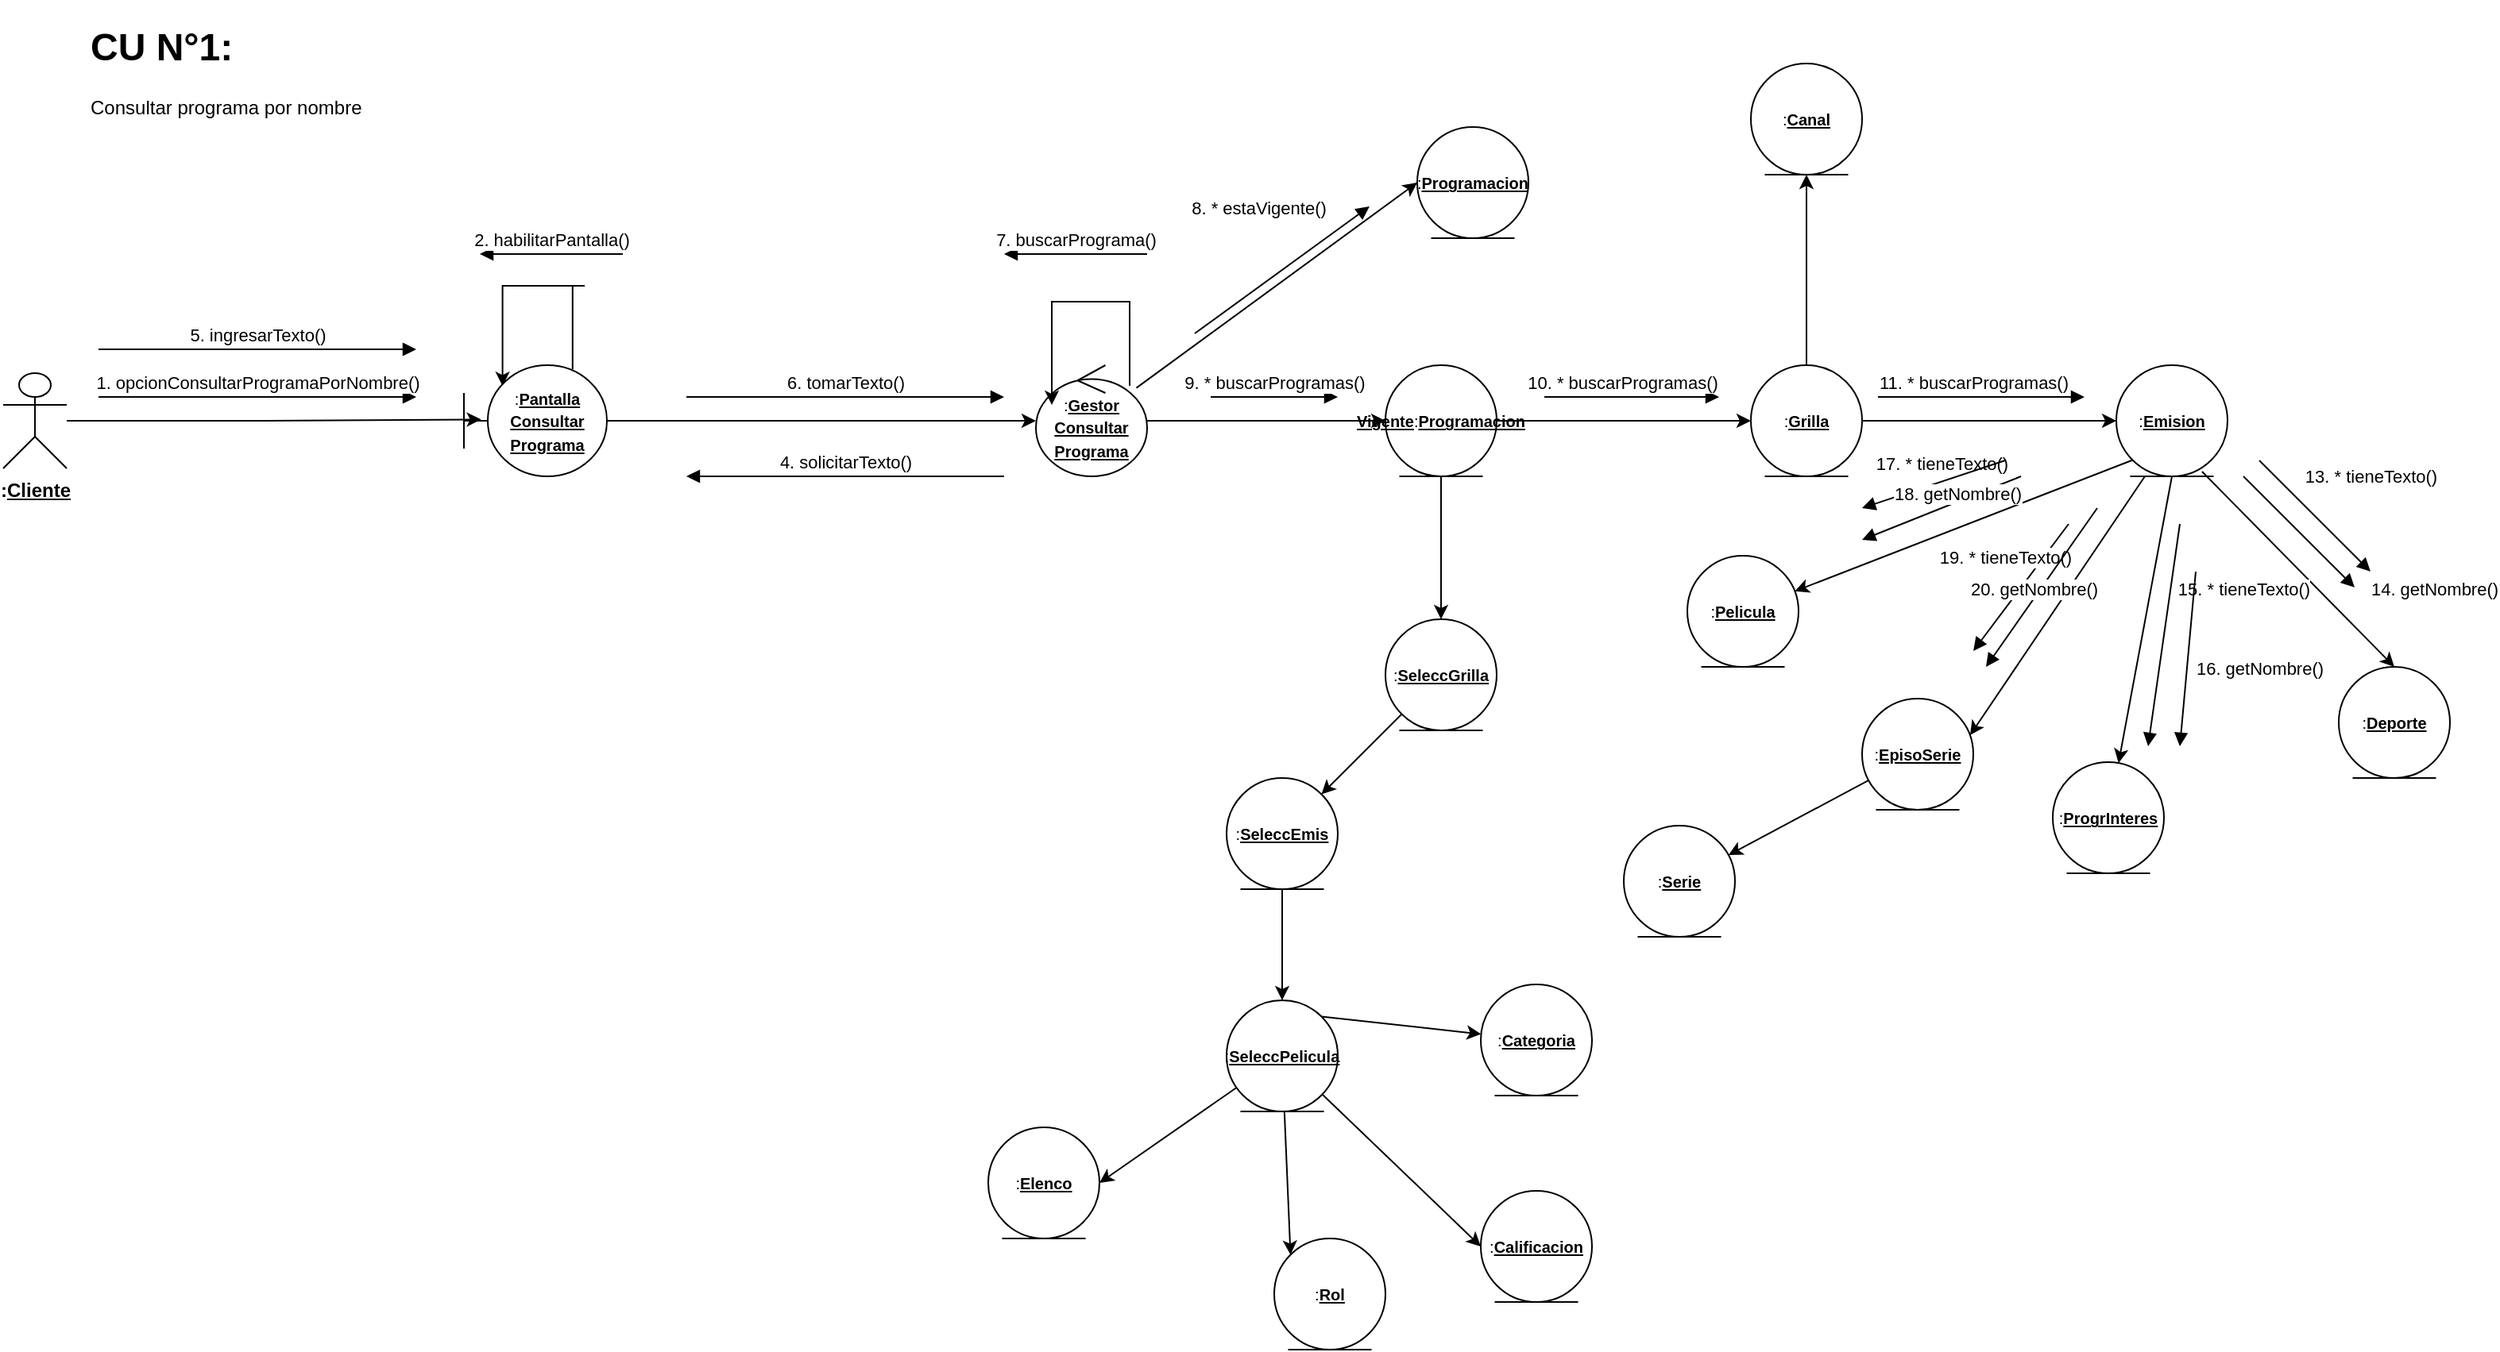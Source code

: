<mxfile version="17.0.0" type="github" pages="2">
  <diagram id="tVbQm86MXpDArx8x3mV3" name="DiagCom">
    <mxGraphModel dx="1422" dy="780" grid="1" gridSize="10" guides="1" tooltips="1" connect="1" arrows="1" fold="1" page="1" pageScale="1" pageWidth="827" pageHeight="1169" math="0" shadow="0">
      <root>
        <mxCell id="0" />
        <mxCell id="1" parent="0" />
        <mxCell id="AisRIFuu1fv7a_WiVVZh-4" style="edgeStyle=orthogonalEdgeStyle;rounded=0;orthogonalLoop=1;jettySize=auto;html=1;entryX=0.12;entryY=0.488;entryDx=0;entryDy=0;entryPerimeter=0;" parent="1" source="AisRIFuu1fv7a_WiVVZh-1" target="AisRIFuu1fv7a_WiVVZh-2" edge="1">
          <mxGeometry relative="1" as="geometry" />
        </mxCell>
        <mxCell id="AisRIFuu1fv7a_WiVVZh-1" value="&lt;b&gt;:&lt;u&gt;Cliente&lt;/u&gt;&lt;/b&gt;" style="shape=umlActor;verticalLabelPosition=bottom;verticalAlign=top;html=1;" parent="1" vertex="1">
          <mxGeometry x="50" y="235" width="40" height="60" as="geometry" />
        </mxCell>
        <mxCell id="AisRIFuu1fv7a_WiVVZh-7" style="edgeStyle=orthogonalEdgeStyle;rounded=0;orthogonalLoop=1;jettySize=auto;html=1;" parent="1" source="AisRIFuu1fv7a_WiVVZh-2" target="AisRIFuu1fv7a_WiVVZh-6" edge="1">
          <mxGeometry relative="1" as="geometry" />
        </mxCell>
        <mxCell id="AisRIFuu1fv7a_WiVVZh-9" style="edgeStyle=orthogonalEdgeStyle;rounded=0;orthogonalLoop=1;jettySize=auto;html=1;entryX=0.27;entryY=0.188;entryDx=0;entryDy=0;entryPerimeter=0;exitX=0.76;exitY=0.038;exitDx=0;exitDy=0;exitPerimeter=0;" parent="1" source="AisRIFuu1fv7a_WiVVZh-2" target="AisRIFuu1fv7a_WiVVZh-2" edge="1">
          <mxGeometry relative="1" as="geometry">
            <mxPoint x="440" y="160" as="targetPoint" />
            <Array as="points">
              <mxPoint x="416" y="180" />
              <mxPoint x="367" y="180" />
            </Array>
          </mxGeometry>
        </mxCell>
        <mxCell id="AisRIFuu1fv7a_WiVVZh-2" value="&lt;font style=&quot;font-size: 10px&quot;&gt;:&lt;u&gt;&lt;b&gt;Pantalla Consultar Programa&lt;/b&gt;&lt;/u&gt;&lt;/font&gt;" style="shape=umlBoundary;whiteSpace=wrap;html=1;" parent="1" vertex="1">
          <mxGeometry x="340" y="230" width="90" height="70" as="geometry" />
        </mxCell>
        <mxCell id="AisRIFuu1fv7a_WiVVZh-3" value="&lt;h1&gt;CU N°1:&lt;br&gt;&lt;/h1&gt;&lt;p&gt;Consultar programa por nombre&lt;/p&gt;" style="text;html=1;strokeColor=none;fillColor=none;spacing=5;spacingTop=-20;whiteSpace=wrap;overflow=hidden;rounded=0;" parent="1" vertex="1">
          <mxGeometry x="100" y="10" width="190" height="80" as="geometry" />
        </mxCell>
        <mxCell id="AisRIFuu1fv7a_WiVVZh-5" value="&lt;div&gt;1. opcionConsultarProgramaPorNombre()&lt;/div&gt;" style="html=1;verticalAlign=bottom;endArrow=block;rounded=0;" parent="1" edge="1">
          <mxGeometry width="80" relative="1" as="geometry">
            <mxPoint x="110" y="250" as="sourcePoint" />
            <mxPoint x="310" y="250" as="targetPoint" />
          </mxGeometry>
        </mxCell>
        <mxCell id="sOXEI3E_A1EtLkcOLNvH-8" style="rounded=0;orthogonalLoop=1;jettySize=auto;html=1;entryX=0;entryY=0.5;entryDx=0;entryDy=0;" parent="1" source="AisRIFuu1fv7a_WiVVZh-6" target="sOXEI3E_A1EtLkcOLNvH-7" edge="1">
          <mxGeometry relative="1" as="geometry" />
        </mxCell>
        <mxCell id="sOXEI3E_A1EtLkcOLNvH-12" style="edgeStyle=none;rounded=0;orthogonalLoop=1;jettySize=auto;html=1;fontSize=10;" parent="1" source="AisRIFuu1fv7a_WiVVZh-6" target="sOXEI3E_A1EtLkcOLNvH-10" edge="1">
          <mxGeometry relative="1" as="geometry" />
        </mxCell>
        <mxCell id="AisRIFuu1fv7a_WiVVZh-6" value="&lt;font style=&quot;font-size: 10px&quot;&gt;:&lt;b&gt;&lt;u&gt;Gestor Consultar Programa&lt;/u&gt;&lt;/b&gt;&lt;/font&gt;" style="ellipse;shape=umlControl;whiteSpace=wrap;html=1;" parent="1" vertex="1">
          <mxGeometry x="700" y="230" width="70" height="70" as="geometry" />
        </mxCell>
        <mxCell id="AisRIFuu1fv7a_WiVVZh-8" value="&lt;div&gt;8. * estaVigente()&lt;/div&gt;" style="html=1;verticalAlign=bottom;endArrow=block;rounded=0;" parent="1" edge="1">
          <mxGeometry x="0.081" y="33" width="80" relative="1" as="geometry">
            <mxPoint x="800" y="210" as="sourcePoint" />
            <mxPoint x="910" y="130" as="targetPoint" />
            <mxPoint as="offset" />
          </mxGeometry>
        </mxCell>
        <mxCell id="AisRIFuu1fv7a_WiVVZh-10" value="2. habilitarPantalla()" style="html=1;verticalAlign=bottom;endArrow=block;rounded=0;" parent="1" edge="1">
          <mxGeometry width="80" relative="1" as="geometry">
            <mxPoint x="440" y="160" as="sourcePoint" />
            <mxPoint x="350" y="160" as="targetPoint" />
          </mxGeometry>
        </mxCell>
        <mxCell id="AisRIFuu1fv7a_WiVVZh-11" value="&lt;div&gt;4. solicitarTexto()&lt;/div&gt;" style="html=1;verticalAlign=bottom;endArrow=block;rounded=0;" parent="1" edge="1">
          <mxGeometry width="80" relative="1" as="geometry">
            <mxPoint x="680" y="300" as="sourcePoint" />
            <mxPoint x="480" y="300" as="targetPoint" />
            <mxPoint as="offset" />
          </mxGeometry>
        </mxCell>
        <mxCell id="AisRIFuu1fv7a_WiVVZh-14" value="&lt;div&gt;5. ingresarTexto()&lt;/div&gt;" style="html=1;verticalAlign=bottom;endArrow=block;rounded=0;" parent="1" edge="1">
          <mxGeometry width="80" relative="1" as="geometry">
            <mxPoint x="110" y="220" as="sourcePoint" />
            <mxPoint x="310" y="220" as="targetPoint" />
            <mxPoint as="offset" />
          </mxGeometry>
        </mxCell>
        <mxCell id="sOXEI3E_A1EtLkcOLNvH-4" style="edgeStyle=orthogonalEdgeStyle;rounded=0;orthogonalLoop=1;jettySize=auto;html=1;entryX=0.27;entryY=0.188;entryDx=0;entryDy=0;entryPerimeter=0;exitX=0.76;exitY=0.038;exitDx=0;exitDy=0;exitPerimeter=0;" parent="1" edge="1">
          <mxGeometry relative="1" as="geometry">
            <mxPoint x="710" y="255.04" as="targetPoint" />
            <mxPoint x="759" y="243.04" as="sourcePoint" />
            <Array as="points">
              <mxPoint x="759" y="190" />
              <mxPoint x="710" y="190" />
            </Array>
          </mxGeometry>
        </mxCell>
        <mxCell id="sOXEI3E_A1EtLkcOLNvH-5" value="7. buscarPrograma()" style="html=1;verticalAlign=bottom;endArrow=block;rounded=0;" parent="1" edge="1">
          <mxGeometry width="80" relative="1" as="geometry">
            <mxPoint x="770" y="160" as="sourcePoint" />
            <mxPoint x="680" y="160" as="targetPoint" />
          </mxGeometry>
        </mxCell>
        <mxCell id="sOXEI3E_A1EtLkcOLNvH-16" style="edgeStyle=none;rounded=0;orthogonalLoop=1;jettySize=auto;html=1;entryX=0;entryY=0.5;entryDx=0;entryDy=0;fontSize=10;exitX=1;exitY=0.5;exitDx=0;exitDy=0;" parent="1" source="sOXEI3E_A1EtLkcOLNvH-10" target="sOXEI3E_A1EtLkcOLNvH-14" edge="1">
          <mxGeometry relative="1" as="geometry">
            <mxPoint x="975" y="260" as="sourcePoint" />
          </mxGeometry>
        </mxCell>
        <mxCell id="sOXEI3E_A1EtLkcOLNvH-7" value="&lt;font style=&quot;font-size: 10px&quot;&gt;:&lt;b&gt;&lt;u&gt;Programacion&lt;/u&gt;&lt;/b&gt;&lt;/font&gt;" style="ellipse;shape=umlEntity;whiteSpace=wrap;html=1;" parent="1" vertex="1">
          <mxGeometry x="940" y="80" width="70" height="70" as="geometry" />
        </mxCell>
        <mxCell id="sOXEI3E_A1EtLkcOLNvH-9" value="&lt;div&gt;6. tomarTexto()&lt;/div&gt;" style="html=1;verticalAlign=bottom;endArrow=block;rounded=0;" parent="1" edge="1">
          <mxGeometry width="80" relative="1" as="geometry">
            <mxPoint x="480" y="250" as="sourcePoint" />
            <mxPoint x="680" y="250" as="targetPoint" />
            <mxPoint as="offset" />
          </mxGeometry>
        </mxCell>
        <mxCell id="GSx4z-SRz5qHfGtt0uug-17" style="edgeStyle=none;rounded=0;orthogonalLoop=1;jettySize=auto;html=1;entryX=0.5;entryY=0;entryDx=0;entryDy=0;fontSize=10;" parent="1" source="sOXEI3E_A1EtLkcOLNvH-10" target="GSx4z-SRz5qHfGtt0uug-16" edge="1">
          <mxGeometry relative="1" as="geometry" />
        </mxCell>
        <mxCell id="sOXEI3E_A1EtLkcOLNvH-10" value="&lt;u&gt;&lt;b&gt;&lt;font style=&quot;font-size: 10px&quot;&gt;Vigente&lt;/font&gt;&lt;/b&gt;&lt;/u&gt;&lt;font style=&quot;font-size: 10px&quot;&gt;:&lt;b&gt;&lt;u&gt;Programacion&lt;/u&gt;&lt;/b&gt;&lt;/font&gt;" style="ellipse;shape=umlEntity;whiteSpace=wrap;html=1;" parent="1" vertex="1">
          <mxGeometry x="920" y="230" width="70" height="70" as="geometry" />
        </mxCell>
        <mxCell id="sOXEI3E_A1EtLkcOLNvH-13" value="&lt;div&gt;9. * buscarProgramas()&lt;/div&gt;" style="html=1;verticalAlign=bottom;endArrow=block;rounded=0;" parent="1" edge="1">
          <mxGeometry width="80" relative="1" as="geometry">
            <mxPoint x="810" y="250" as="sourcePoint" />
            <mxPoint x="890" y="250" as="targetPoint" />
            <mxPoint as="offset" />
          </mxGeometry>
        </mxCell>
        <mxCell id="sOXEI3E_A1EtLkcOLNvH-18" style="edgeStyle=none;rounded=0;orthogonalLoop=1;jettySize=auto;html=1;entryX=0.5;entryY=1;entryDx=0;entryDy=0;fontSize=10;" parent="1" source="sOXEI3E_A1EtLkcOLNvH-14" target="sOXEI3E_A1EtLkcOLNvH-17" edge="1">
          <mxGeometry relative="1" as="geometry" />
        </mxCell>
        <mxCell id="sOXEI3E_A1EtLkcOLNvH-21" style="edgeStyle=none;rounded=0;orthogonalLoop=1;jettySize=auto;html=1;entryX=0;entryY=0.5;entryDx=0;entryDy=0;fontSize=10;" parent="1" source="sOXEI3E_A1EtLkcOLNvH-14" target="sOXEI3E_A1EtLkcOLNvH-20" edge="1">
          <mxGeometry relative="1" as="geometry" />
        </mxCell>
        <mxCell id="sOXEI3E_A1EtLkcOLNvH-14" value="&lt;font style=&quot;font-size: 10px&quot;&gt;:&lt;u&gt;&lt;b&gt;Grilla&lt;/b&gt;&lt;/u&gt;&lt;/font&gt;" style="ellipse;shape=umlEntity;whiteSpace=wrap;html=1;" parent="1" vertex="1">
          <mxGeometry x="1150" y="230" width="70" height="70" as="geometry" />
        </mxCell>
        <mxCell id="sOXEI3E_A1EtLkcOLNvH-15" value="&lt;div&gt;10. * buscarProgramas()&lt;/div&gt;" style="html=1;verticalAlign=bottom;endArrow=block;rounded=0;" parent="1" edge="1">
          <mxGeometry x="-0.111" width="80" relative="1" as="geometry">
            <mxPoint x="1020" y="250" as="sourcePoint" />
            <mxPoint x="1130" y="250" as="targetPoint" />
            <mxPoint as="offset" />
          </mxGeometry>
        </mxCell>
        <mxCell id="sOXEI3E_A1EtLkcOLNvH-17" value="&lt;font style=&quot;font-size: 10px&quot;&gt;:&lt;u&gt;&lt;b&gt;Canal&lt;/b&gt;&lt;/u&gt;&lt;/font&gt;" style="ellipse;shape=umlEntity;whiteSpace=wrap;html=1;" parent="1" vertex="1">
          <mxGeometry x="1150" y="40" width="70" height="70" as="geometry" />
        </mxCell>
        <mxCell id="sOXEI3E_A1EtLkcOLNvH-19" value="&lt;div&gt;11. * buscarProgramas()&lt;/div&gt;" style="html=1;verticalAlign=bottom;endArrow=block;rounded=0;" parent="1" edge="1">
          <mxGeometry x="-0.077" width="80" relative="1" as="geometry">
            <mxPoint x="1230" y="250" as="sourcePoint" />
            <mxPoint x="1360" y="250" as="targetPoint" />
            <mxPoint as="offset" />
          </mxGeometry>
        </mxCell>
        <mxCell id="sOXEI3E_A1EtLkcOLNvH-20" value="&lt;font style=&quot;font-size: 10px&quot;&gt;:&lt;u&gt;&lt;b&gt;Emision&lt;/b&gt;&lt;/u&gt;&lt;/font&gt;" style="ellipse;shape=umlEntity;whiteSpace=wrap;html=1;" parent="1" vertex="1">
          <mxGeometry x="1380" y="230" width="70" height="70" as="geometry" />
        </mxCell>
        <mxCell id="GSx4z-SRz5qHfGtt0uug-9" style="edgeStyle=none;rounded=0;orthogonalLoop=1;jettySize=auto;html=1;entryX=0.5;entryY=0;entryDx=0;entryDy=0;fontSize=10;exitX=0.771;exitY=0.957;exitDx=0;exitDy=0;exitPerimeter=0;" parent="1" source="sOXEI3E_A1EtLkcOLNvH-20" target="GSx4z-SRz5qHfGtt0uug-3" edge="1">
          <mxGeometry relative="1" as="geometry">
            <mxPoint x="1415" y="450" as="sourcePoint" />
          </mxGeometry>
        </mxCell>
        <mxCell id="GSx4z-SRz5qHfGtt0uug-10" style="edgeStyle=none;rounded=0;orthogonalLoop=1;jettySize=auto;html=1;fontSize=10;exitX=0.5;exitY=1;exitDx=0;exitDy=0;" parent="1" source="sOXEI3E_A1EtLkcOLNvH-20" target="GSx4z-SRz5qHfGtt0uug-4" edge="1">
          <mxGeometry relative="1" as="geometry">
            <mxPoint x="1388.491" y="437.853" as="sourcePoint" />
          </mxGeometry>
        </mxCell>
        <mxCell id="GSx4z-SRz5qHfGtt0uug-11" style="edgeStyle=none;rounded=0;orthogonalLoop=1;jettySize=auto;html=1;entryX=0.971;entryY=0.329;entryDx=0;entryDy=0;entryPerimeter=0;fontSize=10;exitX=0.257;exitY=1;exitDx=0;exitDy=0;exitPerimeter=0;" parent="1" source="sOXEI3E_A1EtLkcOLNvH-20" target="GSx4z-SRz5qHfGtt0uug-5" edge="1">
          <mxGeometry relative="1" as="geometry">
            <mxPoint x="1380.927" y="423.001" as="sourcePoint" />
          </mxGeometry>
        </mxCell>
        <mxCell id="GSx4z-SRz5qHfGtt0uug-14" style="edgeStyle=none;rounded=0;orthogonalLoop=1;jettySize=auto;html=1;fontSize=10;exitX=0;exitY=1;exitDx=0;exitDy=0;" parent="1" source="sOXEI3E_A1EtLkcOLNvH-20" target="GSx4z-SRz5qHfGtt0uug-13" edge="1">
          <mxGeometry relative="1" as="geometry">
            <mxPoint x="1380.544" y="408.854" as="sourcePoint" />
          </mxGeometry>
        </mxCell>
        <mxCell id="GSx4z-SRz5qHfGtt0uug-3" value="&lt;font style=&quot;font-size: 10px&quot;&gt;:&lt;u&gt;&lt;b&gt;&lt;font style=&quot;font-size: 10px&quot;&gt;Deporte&lt;/font&gt;&lt;/b&gt;&lt;/u&gt;&lt;/font&gt;" style="ellipse;shape=umlEntity;whiteSpace=wrap;html=1;" parent="1" vertex="1">
          <mxGeometry x="1520" y="420" width="70" height="70" as="geometry" />
        </mxCell>
        <mxCell id="GSx4z-SRz5qHfGtt0uug-4" value="&lt;font style=&quot;font-size: 10px&quot;&gt;:&lt;u&gt;&lt;b&gt;ProgrInteres&lt;/b&gt;&lt;/u&gt;&lt;/font&gt;" style="ellipse;shape=umlEntity;whiteSpace=wrap;html=1;" parent="1" vertex="1">
          <mxGeometry x="1340" y="480" width="70" height="70" as="geometry" />
        </mxCell>
        <mxCell id="GSx4z-SRz5qHfGtt0uug-12" style="edgeStyle=none;rounded=0;orthogonalLoop=1;jettySize=auto;html=1;fontSize=10;" parent="1" source="GSx4z-SRz5qHfGtt0uug-5" target="GSx4z-SRz5qHfGtt0uug-7" edge="1">
          <mxGeometry relative="1" as="geometry" />
        </mxCell>
        <mxCell id="GSx4z-SRz5qHfGtt0uug-5" value="&lt;font style=&quot;font-size: 10px&quot;&gt;:&lt;u&gt;&lt;b&gt;EpisoSerie&lt;/b&gt;&lt;/u&gt;&lt;/font&gt;" style="ellipse;shape=umlEntity;whiteSpace=wrap;html=1;" parent="1" vertex="1">
          <mxGeometry x="1220" y="440" width="70" height="70" as="geometry" />
        </mxCell>
        <mxCell id="GSx4z-SRz5qHfGtt0uug-7" value="&lt;font style=&quot;font-size: 10px&quot;&gt;:&lt;u&gt;&lt;b&gt;Serie&lt;/b&gt;&lt;/u&gt;&lt;/font&gt;" style="ellipse;shape=umlEntity;whiteSpace=wrap;html=1;" parent="1" vertex="1">
          <mxGeometry x="1070" y="520" width="70" height="70" as="geometry" />
        </mxCell>
        <mxCell id="GSx4z-SRz5qHfGtt0uug-13" value="&lt;font style=&quot;font-size: 10px&quot;&gt;:&lt;u&gt;&lt;b&gt;Pelicula&lt;/b&gt;&lt;/u&gt;&lt;/font&gt;" style="ellipse;shape=umlEntity;whiteSpace=wrap;html=1;" parent="1" vertex="1">
          <mxGeometry x="1110" y="350" width="70" height="70" as="geometry" />
        </mxCell>
        <mxCell id="GSx4z-SRz5qHfGtt0uug-19" style="edgeStyle=none;rounded=0;orthogonalLoop=1;jettySize=auto;html=1;fontSize=10;" parent="1" source="GSx4z-SRz5qHfGtt0uug-16" target="GSx4z-SRz5qHfGtt0uug-18" edge="1">
          <mxGeometry relative="1" as="geometry" />
        </mxCell>
        <mxCell id="GSx4z-SRz5qHfGtt0uug-16" value="&lt;font style=&quot;font-size: 10px&quot;&gt;:&lt;u&gt;&lt;b&gt;SeleccGrilla&lt;/b&gt;&lt;/u&gt;&lt;/font&gt;" style="ellipse;shape=umlEntity;whiteSpace=wrap;html=1;" parent="1" vertex="1">
          <mxGeometry x="920" y="390" width="70" height="70" as="geometry" />
        </mxCell>
        <mxCell id="GSx4z-SRz5qHfGtt0uug-25" style="edgeStyle=none;rounded=0;orthogonalLoop=1;jettySize=auto;html=1;fontSize=10;" parent="1" source="GSx4z-SRz5qHfGtt0uug-18" target="GSx4z-SRz5qHfGtt0uug-20" edge="1">
          <mxGeometry relative="1" as="geometry" />
        </mxCell>
        <mxCell id="GSx4z-SRz5qHfGtt0uug-28" style="edgeStyle=none;rounded=0;orthogonalLoop=1;jettySize=auto;html=1;fontSize=10;exitX=1;exitY=0;exitDx=0;exitDy=0;" parent="1" source="GSx4z-SRz5qHfGtt0uug-20" target="GSx4z-SRz5qHfGtt0uug-21" edge="1">
          <mxGeometry relative="1" as="geometry" />
        </mxCell>
        <mxCell id="GSx4z-SRz5qHfGtt0uug-18" value="&lt;div&gt;&lt;font style=&quot;font-size: 10px&quot;&gt;:&lt;u&gt;&lt;b&gt;SeleccEmis&lt;/b&gt;&lt;/u&gt;&lt;/font&gt;&lt;/div&gt;" style="ellipse;shape=umlEntity;whiteSpace=wrap;html=1;" parent="1" vertex="1">
          <mxGeometry x="820" y="490" width="70" height="70" as="geometry" />
        </mxCell>
        <mxCell id="GSx4z-SRz5qHfGtt0uug-26" style="edgeStyle=none;rounded=0;orthogonalLoop=1;jettySize=auto;html=1;entryX=1;entryY=0.5;entryDx=0;entryDy=0;fontSize=10;" parent="1" source="GSx4z-SRz5qHfGtt0uug-20" target="GSx4z-SRz5qHfGtt0uug-24" edge="1">
          <mxGeometry relative="1" as="geometry" />
        </mxCell>
        <mxCell id="GSx4z-SRz5qHfGtt0uug-27" style="edgeStyle=none;rounded=0;orthogonalLoop=1;jettySize=auto;html=1;entryX=0;entryY=0;entryDx=0;entryDy=0;fontSize=10;" parent="1" source="GSx4z-SRz5qHfGtt0uug-20" target="GSx4z-SRz5qHfGtt0uug-23" edge="1">
          <mxGeometry relative="1" as="geometry" />
        </mxCell>
        <mxCell id="GSx4z-SRz5qHfGtt0uug-29" style="edgeStyle=none;rounded=0;orthogonalLoop=1;jettySize=auto;html=1;entryX=0;entryY=0.5;entryDx=0;entryDy=0;fontSize=10;" parent="1" source="GSx4z-SRz5qHfGtt0uug-20" target="GSx4z-SRz5qHfGtt0uug-22" edge="1">
          <mxGeometry relative="1" as="geometry" />
        </mxCell>
        <mxCell id="GSx4z-SRz5qHfGtt0uug-20" value="&lt;font style=&quot;font-size: 10px&quot;&gt;:&lt;u&gt;&lt;b&gt;SeleccPelicula&lt;/b&gt;&lt;/u&gt;&lt;/font&gt;" style="ellipse;shape=umlEntity;whiteSpace=wrap;html=1;" parent="1" vertex="1">
          <mxGeometry x="820" y="630" width="70" height="70" as="geometry" />
        </mxCell>
        <mxCell id="GSx4z-SRz5qHfGtt0uug-21" value="&lt;font style=&quot;font-size: 10px&quot;&gt;:&lt;u&gt;&lt;b&gt;Categoria&lt;/b&gt;&lt;/u&gt;&lt;/font&gt;" style="ellipse;shape=umlEntity;whiteSpace=wrap;html=1;" parent="1" vertex="1">
          <mxGeometry x="980" y="620" width="70" height="70" as="geometry" />
        </mxCell>
        <mxCell id="GSx4z-SRz5qHfGtt0uug-22" value="&lt;font style=&quot;font-size: 10px&quot;&gt;:&lt;u&gt;&lt;b&gt;Calificacion&lt;/b&gt;&lt;/u&gt;&lt;/font&gt;" style="ellipse;shape=umlEntity;whiteSpace=wrap;html=1;" parent="1" vertex="1">
          <mxGeometry x="980" y="750" width="70" height="70" as="geometry" />
        </mxCell>
        <mxCell id="GSx4z-SRz5qHfGtt0uug-23" value="&lt;font style=&quot;font-size: 10px&quot;&gt;:&lt;u&gt;&lt;b&gt;Rol&lt;/b&gt;&lt;/u&gt;&lt;/font&gt;" style="ellipse;shape=umlEntity;whiteSpace=wrap;html=1;" parent="1" vertex="1">
          <mxGeometry x="850" y="780" width="70" height="70" as="geometry" />
        </mxCell>
        <mxCell id="GSx4z-SRz5qHfGtt0uug-24" value="&lt;font style=&quot;font-size: 10px&quot;&gt;:&lt;u&gt;&lt;b&gt;Elenco&lt;/b&gt;&lt;/u&gt;&lt;/font&gt;" style="ellipse;shape=umlEntity;whiteSpace=wrap;html=1;" parent="1" vertex="1">
          <mxGeometry x="670" y="710" width="70" height="70" as="geometry" />
        </mxCell>
        <mxCell id="BFlHvw_AC2o8eilIW3dE-1" value="&lt;div&gt;13. * tieneTexto()&lt;/div&gt;" style="html=1;verticalAlign=bottom;endArrow=block;rounded=0;" edge="1" parent="1">
          <mxGeometry x="0.286" y="35" width="80" relative="1" as="geometry">
            <mxPoint x="1470" y="290" as="sourcePoint" />
            <mxPoint x="1540" y="360" as="targetPoint" />
            <mxPoint y="-1" as="offset" />
          </mxGeometry>
        </mxCell>
        <mxCell id="BFlHvw_AC2o8eilIW3dE-2" value="&lt;div&gt;14. getNombre()&lt;/div&gt;" style="html=1;verticalAlign=bottom;endArrow=block;rounded=0;" edge="1" parent="1">
          <mxGeometry x="1" y="51" width="80" relative="1" as="geometry">
            <mxPoint x="1460" y="300" as="sourcePoint" />
            <mxPoint x="1530" y="370" as="targetPoint" />
            <mxPoint x="14" y="46" as="offset" />
          </mxGeometry>
        </mxCell>
        <mxCell id="BFlHvw_AC2o8eilIW3dE-3" value="&lt;div&gt;15. * tieneTexto()&lt;/div&gt;" style="html=1;verticalAlign=bottom;endArrow=block;rounded=0;" edge="1" parent="1">
          <mxGeometry x="-0.38" y="47" width="80" relative="1" as="geometry">
            <mxPoint x="1420" y="330" as="sourcePoint" />
            <mxPoint x="1400" y="470" as="targetPoint" />
            <mxPoint as="offset" />
          </mxGeometry>
        </mxCell>
        <mxCell id="BFlHvw_AC2o8eilIW3dE-4" value="&lt;div&gt;16. getNombre()&lt;/div&gt;" style="html=1;verticalAlign=bottom;endArrow=block;rounded=0;" edge="1" parent="1">
          <mxGeometry x="0.197" y="46" width="80" relative="1" as="geometry">
            <mxPoint x="1430" y="360" as="sourcePoint" />
            <mxPoint x="1420" y="470" as="targetPoint" />
            <mxPoint as="offset" />
          </mxGeometry>
        </mxCell>
        <mxCell id="BFlHvw_AC2o8eilIW3dE-5" value="&lt;div&gt;19. * tieneTexto()&lt;/div&gt;" style="html=1;verticalAlign=bottom;endArrow=block;rounded=0;" edge="1" parent="1">
          <mxGeometry x="-0.04" y="-14" width="80" relative="1" as="geometry">
            <mxPoint x="1350" y="330" as="sourcePoint" />
            <mxPoint x="1290" y="410" as="targetPoint" />
            <mxPoint as="offset" />
          </mxGeometry>
        </mxCell>
        <mxCell id="BFlHvw_AC2o8eilIW3dE-6" value="20. getNombre()" style="html=1;verticalAlign=bottom;endArrow=block;rounded=0;" edge="1" parent="1">
          <mxGeometry x="0.181" y="2" width="80" relative="1" as="geometry">
            <mxPoint x="1368" y="320" as="sourcePoint" />
            <mxPoint x="1298" y="420" as="targetPoint" />
            <mxPoint as="offset" />
          </mxGeometry>
        </mxCell>
        <mxCell id="BFlHvw_AC2o8eilIW3dE-7" value="&lt;div&gt;17. * tieneTexto()&lt;/div&gt;" style="html=1;verticalAlign=bottom;endArrow=block;rounded=0;" edge="1" parent="1">
          <mxGeometry x="-0.138" y="-19" width="80" relative="1" as="geometry">
            <mxPoint x="1320" y="300" as="sourcePoint" />
            <mxPoint x="1220" y="340" as="targetPoint" />
            <mxPoint y="1" as="offset" />
          </mxGeometry>
        </mxCell>
        <mxCell id="BFlHvw_AC2o8eilIW3dE-8" value="&lt;div&gt;18. getNombre()&lt;/div&gt;" style="html=1;verticalAlign=bottom;endArrow=block;rounded=0;" edge="1" parent="1">
          <mxGeometry x="-0.2" y="19" width="80" relative="1" as="geometry">
            <mxPoint x="1310" y="290" as="sourcePoint" />
            <mxPoint x="1220" y="320" as="targetPoint" />
            <mxPoint as="offset" />
          </mxGeometry>
        </mxCell>
      </root>
    </mxGraphModel>
  </diagram>
  <diagram id="o51IDwSG4NsMt3olw-tM" name="DiagClas">
    <mxGraphModel dx="862" dy="468" grid="1" gridSize="10" guides="1" tooltips="1" connect="1" arrows="1" fold="1" page="1" pageScale="1" pageWidth="827" pageHeight="1169" math="0" shadow="0">
      <root>
        <mxCell id="0" />
        <mxCell id="1" parent="0" />
        <mxCell id="WpKVzuqlTEtbMuC5cEqb-9" value="&lt;p style=&quot;margin: 0px ; margin-top: 4px ; text-align: center&quot;&gt;&lt;i&gt;&amp;lt;&amp;lt;Entity&amp;gt;&amp;gt;&lt;/i&gt;&lt;br&gt;&lt;b&gt;Programa&lt;/b&gt;&lt;/p&gt;&lt;hr size=&quot;1&quot;&gt;&lt;p style=&quot;margin: 0px ; margin-left: 4px&quot;&gt;- descripcion&lt;/p&gt;&lt;p style=&quot;margin: 0px ; margin-left: 4px&quot;&gt;- duracion&lt;/p&gt;&lt;p style=&quot;margin: 0px ; margin-left: 4px&quot;&gt;- nombre&lt;br&gt;&lt;/p&gt;&lt;hr size=&quot;1&quot;&gt;&lt;p style=&quot;margin: 0px ; margin-left: 4px&quot;&gt;+ method1(Type): Type&lt;br&gt;+ method2(Type, Type): Type&lt;/p&gt;" style="verticalAlign=top;align=left;overflow=fill;fontSize=12;fontFamily=Helvetica;html=1;" vertex="1" parent="1">
          <mxGeometry x="440" y="130" width="190" height="140" as="geometry" />
        </mxCell>
      </root>
    </mxGraphModel>
  </diagram>
</mxfile>
